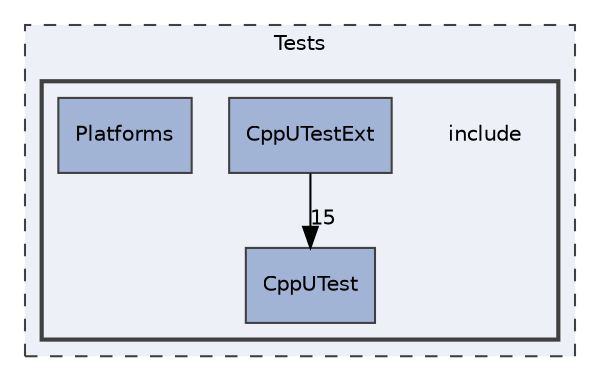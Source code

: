 digraph "Tests/include"
{
 // LATEX_PDF_SIZE
  edge [fontname="Helvetica",fontsize="10",labelfontname="Helvetica",labelfontsize="10"];
  node [fontname="Helvetica",fontsize="10",shape=record];
  compound=true
  subgraph clusterdir_33c78a012c8d08979f57a54a07694c46 {
    graph [ bgcolor="#edf0f7", pencolor="grey25", style="filled,dashed,", label="Tests", fontname="Helvetica", fontsize="10", URL="dir_33c78a012c8d08979f57a54a07694c46.html"]
  subgraph clusterdir_b860ab33a3c9a12e607ec6b2289418fe {
    graph [ bgcolor="#edf0f7", pencolor="grey25", style="filled,bold,", label="", fontname="Helvetica", fontsize="10", URL="dir_b860ab33a3c9a12e607ec6b2289418fe.html"]
    dir_b860ab33a3c9a12e607ec6b2289418fe [shape=plaintext, label="include"];
  dir_462ef909196733ec415aa20e73ae659e [shape=box, label="CppUTest", style="filled,", fillcolor="#a2b4d6", color="grey25", URL="dir_462ef909196733ec415aa20e73ae659e.html"];
  dir_91ed3179894d88d2c49b3106baa520ab [shape=box, label="CppUTestExt", style="filled,", fillcolor="#a2b4d6", color="grey25", URL="dir_91ed3179894d88d2c49b3106baa520ab.html"];
  dir_5e4c99d08089db9065e8861e80be9e64 [shape=box, label="Platforms", style="filled,", fillcolor="#a2b4d6", color="grey25", URL="dir_5e4c99d08089db9065e8861e80be9e64.html"];
  }
  }
  dir_91ed3179894d88d2c49b3106baa520ab->dir_462ef909196733ec415aa20e73ae659e [headlabel="15", labeldistance=1.5 headhref="dir_000006_000005.html"];
}
